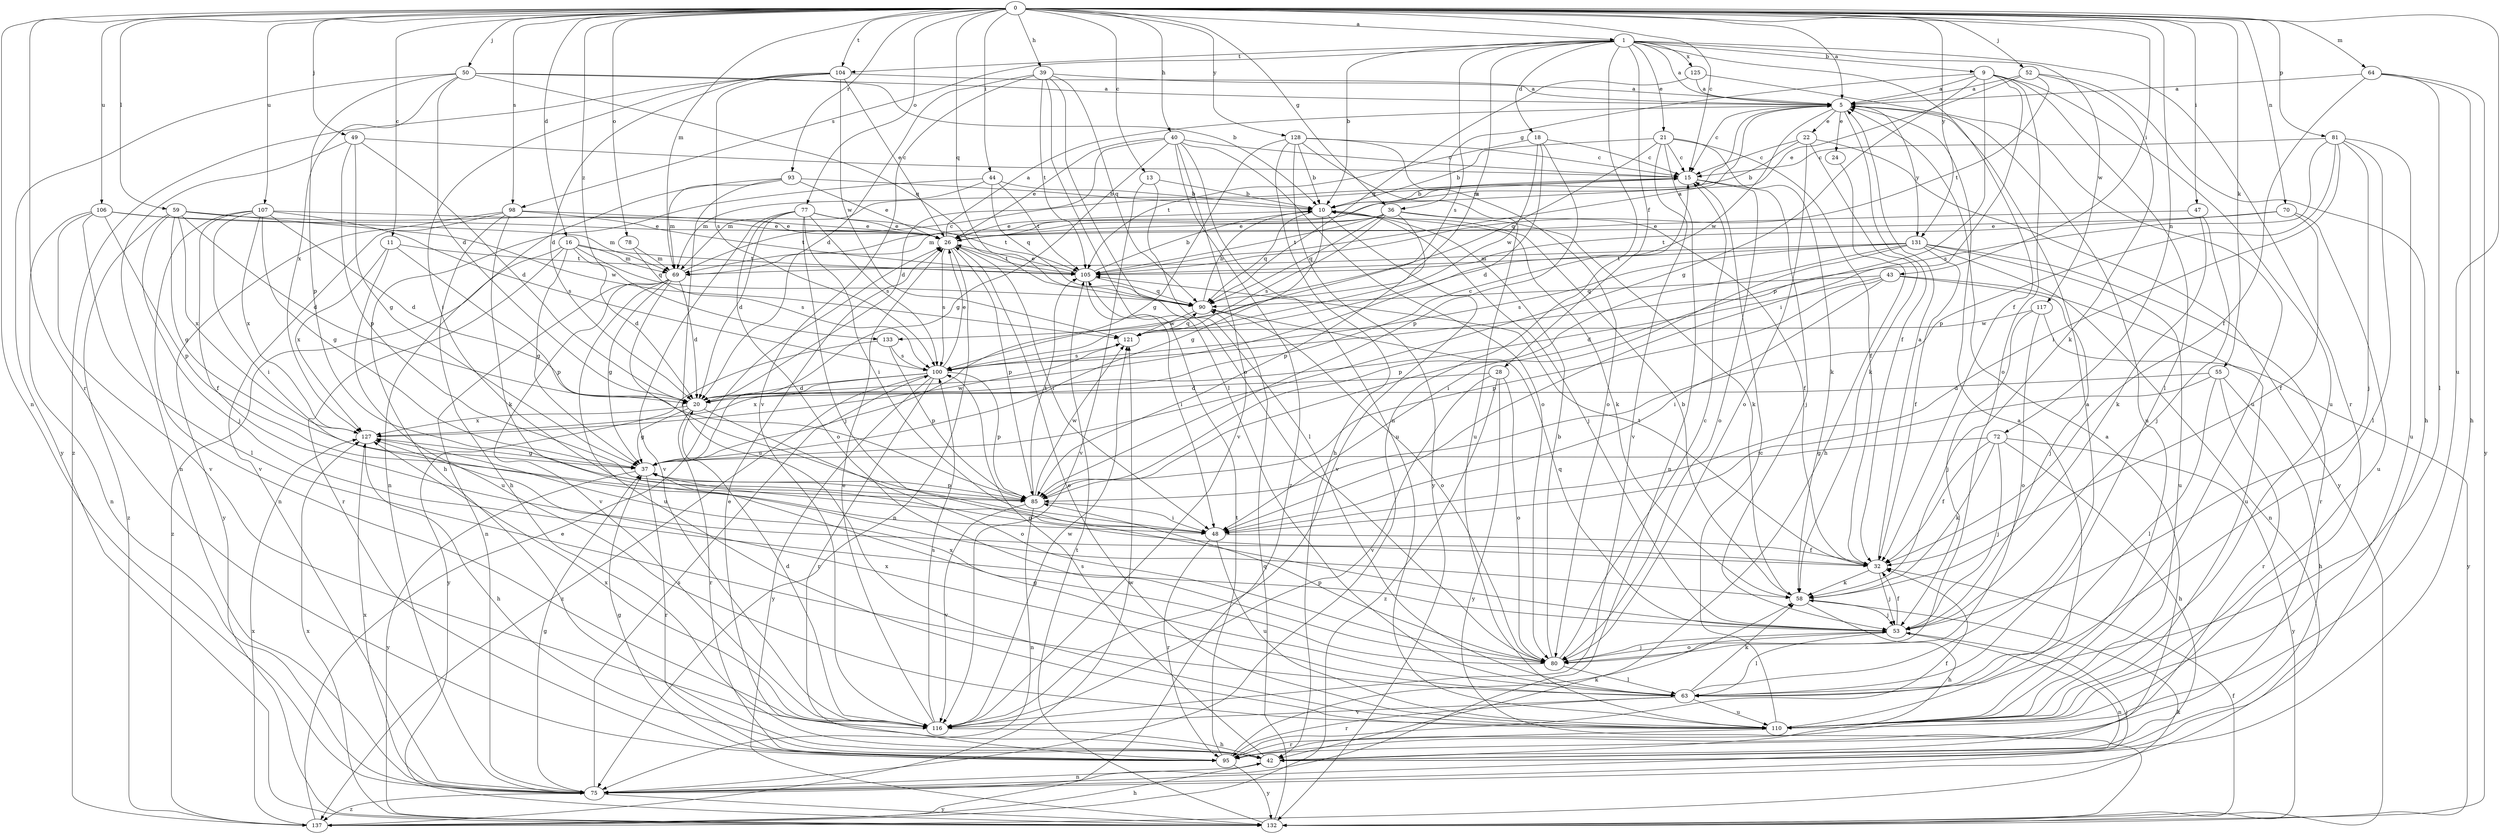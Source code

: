 strict digraph  {
0;
1;
5;
9;
10;
11;
13;
15;
16;
18;
20;
21;
22;
24;
26;
28;
32;
36;
37;
39;
40;
42;
43;
44;
47;
48;
49;
50;
52;
53;
55;
58;
59;
63;
64;
69;
70;
72;
75;
77;
78;
80;
81;
85;
90;
93;
95;
98;
100;
104;
105;
106;
107;
110;
116;
117;
121;
125;
127;
128;
131;
132;
133;
137;
0 -> 1  [label=a];
0 -> 5  [label=a];
0 -> 11  [label=c];
0 -> 13  [label=c];
0 -> 15  [label=c];
0 -> 16  [label=d];
0 -> 36  [label=g];
0 -> 39  [label=h];
0 -> 40  [label=h];
0 -> 43  [label=i];
0 -> 44  [label=i];
0 -> 47  [label=i];
0 -> 49  [label=j];
0 -> 50  [label=j];
0 -> 52  [label=j];
0 -> 55  [label=k];
0 -> 59  [label=l];
0 -> 64  [label=m];
0 -> 69  [label=m];
0 -> 70  [label=n];
0 -> 72  [label=n];
0 -> 75  [label=n];
0 -> 77  [label=o];
0 -> 78  [label=o];
0 -> 81  [label=p];
0 -> 90  [label=q];
0 -> 93  [label=r];
0 -> 95  [label=r];
0 -> 98  [label=s];
0 -> 104  [label=t];
0 -> 106  [label=u];
0 -> 107  [label=u];
0 -> 110  [label=u];
0 -> 128  [label=y];
0 -> 131  [label=y];
0 -> 133  [label=z];
1 -> 5  [label=a];
1 -> 9  [label=b];
1 -> 10  [label=b];
1 -> 18  [label=d];
1 -> 21  [label=e];
1 -> 28  [label=f];
1 -> 32  [label=f];
1 -> 75  [label=n];
1 -> 95  [label=r];
1 -> 98  [label=s];
1 -> 100  [label=s];
1 -> 104  [label=t];
1 -> 117  [label=w];
1 -> 125  [label=x];
1 -> 133  [label=z];
5 -> 15  [label=c];
5 -> 22  [label=e];
5 -> 24  [label=e];
5 -> 32  [label=f];
5 -> 69  [label=m];
5 -> 110  [label=u];
5 -> 121  [label=w];
5 -> 131  [label=y];
9 -> 5  [label=a];
9 -> 36  [label=g];
9 -> 37  [label=g];
9 -> 48  [label=i];
9 -> 63  [label=l];
9 -> 80  [label=o];
9 -> 85  [label=p];
9 -> 110  [label=u];
10 -> 26  [label=e];
10 -> 37  [label=g];
10 -> 53  [label=j];
10 -> 58  [label=k];
10 -> 90  [label=q];
10 -> 116  [label=v];
11 -> 85  [label=p];
11 -> 105  [label=t];
11 -> 110  [label=u];
11 -> 127  [label=x];
13 -> 10  [label=b];
13 -> 63  [label=l];
13 -> 116  [label=v];
15 -> 10  [label=b];
15 -> 53  [label=j];
15 -> 69  [label=m];
15 -> 80  [label=o];
16 -> 20  [label=d];
16 -> 37  [label=g];
16 -> 69  [label=m];
16 -> 90  [label=q];
16 -> 95  [label=r];
16 -> 105  [label=t];
16 -> 137  [label=z];
18 -> 15  [label=c];
18 -> 20  [label=d];
18 -> 85  [label=p];
18 -> 105  [label=t];
18 -> 121  [label=w];
20 -> 15  [label=c];
20 -> 37  [label=g];
20 -> 80  [label=o];
20 -> 95  [label=r];
20 -> 127  [label=x];
21 -> 10  [label=b];
21 -> 15  [label=c];
21 -> 32  [label=f];
21 -> 58  [label=k];
21 -> 75  [label=n];
21 -> 90  [label=q];
21 -> 116  [label=v];
22 -> 10  [label=b];
22 -> 15  [label=c];
22 -> 58  [label=k];
22 -> 80  [label=o];
22 -> 132  [label=y];
24 -> 42  [label=h];
26 -> 5  [label=a];
26 -> 48  [label=i];
26 -> 75  [label=n];
26 -> 85  [label=p];
26 -> 100  [label=s];
26 -> 105  [label=t];
28 -> 20  [label=d];
28 -> 80  [label=o];
28 -> 116  [label=v];
28 -> 132  [label=y];
28 -> 137  [label=z];
32 -> 5  [label=a];
32 -> 37  [label=g];
32 -> 53  [label=j];
32 -> 58  [label=k];
32 -> 105  [label=t];
36 -> 26  [label=e];
36 -> 32  [label=f];
36 -> 58  [label=k];
36 -> 69  [label=m];
36 -> 85  [label=p];
36 -> 90  [label=q];
36 -> 100  [label=s];
36 -> 105  [label=t];
37 -> 85  [label=p];
37 -> 95  [label=r];
37 -> 132  [label=y];
39 -> 5  [label=a];
39 -> 20  [label=d];
39 -> 63  [label=l];
39 -> 80  [label=o];
39 -> 90  [label=q];
39 -> 105  [label=t];
39 -> 116  [label=v];
40 -> 15  [label=c];
40 -> 20  [label=d];
40 -> 26  [label=e];
40 -> 37  [label=g];
40 -> 80  [label=o];
40 -> 110  [label=u];
40 -> 116  [label=v];
40 -> 137  [label=z];
42 -> 5  [label=a];
42 -> 26  [label=e];
42 -> 75  [label=n];
42 -> 100  [label=s];
43 -> 20  [label=d];
43 -> 48  [label=i];
43 -> 53  [label=j];
43 -> 85  [label=p];
43 -> 90  [label=q];
43 -> 110  [label=u];
44 -> 10  [label=b];
44 -> 42  [label=h];
44 -> 69  [label=m];
44 -> 90  [label=q];
44 -> 105  [label=t];
47 -> 26  [label=e];
47 -> 53  [label=j];
47 -> 58  [label=k];
48 -> 32  [label=f];
48 -> 95  [label=r];
48 -> 110  [label=u];
49 -> 15  [label=c];
49 -> 20  [label=d];
49 -> 37  [label=g];
49 -> 75  [label=n];
49 -> 85  [label=p];
50 -> 5  [label=a];
50 -> 10  [label=b];
50 -> 20  [label=d];
50 -> 85  [label=p];
50 -> 90  [label=q];
50 -> 127  [label=x];
50 -> 132  [label=y];
52 -> 5  [label=a];
52 -> 26  [label=e];
52 -> 42  [label=h];
52 -> 58  [label=k];
52 -> 105  [label=t];
53 -> 32  [label=f];
53 -> 63  [label=l];
53 -> 75  [label=n];
53 -> 80  [label=o];
53 -> 90  [label=q];
55 -> 20  [label=d];
55 -> 42  [label=h];
55 -> 48  [label=i];
55 -> 63  [label=l];
55 -> 95  [label=r];
58 -> 10  [label=b];
58 -> 42  [label=h];
58 -> 53  [label=j];
59 -> 20  [label=d];
59 -> 26  [label=e];
59 -> 37  [label=g];
59 -> 53  [label=j];
59 -> 121  [label=w];
59 -> 127  [label=x];
59 -> 137  [label=z];
63 -> 5  [label=a];
63 -> 37  [label=g];
63 -> 58  [label=k];
63 -> 95  [label=r];
63 -> 110  [label=u];
63 -> 116  [label=v];
63 -> 127  [label=x];
64 -> 5  [label=a];
64 -> 32  [label=f];
64 -> 42  [label=h];
64 -> 63  [label=l];
64 -> 132  [label=y];
69 -> 15  [label=c];
69 -> 20  [label=d];
69 -> 37  [label=g];
69 -> 48  [label=i];
69 -> 75  [label=n];
69 -> 110  [label=u];
69 -> 116  [label=v];
70 -> 26  [label=e];
70 -> 32  [label=f];
70 -> 105  [label=t];
70 -> 110  [label=u];
72 -> 32  [label=f];
72 -> 37  [label=g];
72 -> 42  [label=h];
72 -> 53  [label=j];
72 -> 58  [label=k];
72 -> 132  [label=y];
75 -> 37  [label=g];
75 -> 53  [label=j];
75 -> 100  [label=s];
75 -> 127  [label=x];
75 -> 132  [label=y];
75 -> 137  [label=z];
77 -> 20  [label=d];
77 -> 26  [label=e];
77 -> 48  [label=i];
77 -> 53  [label=j];
77 -> 80  [label=o];
77 -> 100  [label=s];
77 -> 105  [label=t];
77 -> 116  [label=v];
78 -> 69  [label=m];
78 -> 100  [label=s];
80 -> 10  [label=b];
80 -> 15  [label=c];
80 -> 53  [label=j];
80 -> 63  [label=l];
80 -> 85  [label=p];
80 -> 127  [label=x];
81 -> 15  [label=c];
81 -> 48  [label=i];
81 -> 53  [label=j];
81 -> 63  [label=l];
81 -> 85  [label=p];
81 -> 100  [label=s];
81 -> 110  [label=u];
85 -> 48  [label=i];
85 -> 75  [label=n];
85 -> 105  [label=t];
85 -> 116  [label=v];
85 -> 121  [label=w];
90 -> 10  [label=b];
90 -> 80  [label=o];
90 -> 121  [label=w];
93 -> 10  [label=b];
93 -> 26  [label=e];
93 -> 69  [label=m];
93 -> 75  [label=n];
93 -> 110  [label=u];
95 -> 32  [label=f];
95 -> 37  [label=g];
95 -> 58  [label=k];
95 -> 105  [label=t];
95 -> 132  [label=y];
98 -> 26  [label=e];
98 -> 42  [label=h];
98 -> 58  [label=k];
98 -> 75  [label=n];
98 -> 105  [label=t];
98 -> 132  [label=y];
100 -> 20  [label=d];
100 -> 26  [label=e];
100 -> 85  [label=p];
100 -> 95  [label=r];
100 -> 127  [label=x];
100 -> 132  [label=y];
100 -> 137  [label=z];
104 -> 5  [label=a];
104 -> 20  [label=d];
104 -> 26  [label=e];
104 -> 48  [label=i];
104 -> 100  [label=s];
104 -> 121  [label=w];
104 -> 137  [label=z];
105 -> 5  [label=a];
105 -> 10  [label=b];
105 -> 26  [label=e];
105 -> 48  [label=i];
105 -> 90  [label=q];
106 -> 26  [label=e];
106 -> 63  [label=l];
106 -> 69  [label=m];
106 -> 75  [label=n];
106 -> 85  [label=p];
106 -> 116  [label=v];
107 -> 20  [label=d];
107 -> 26  [label=e];
107 -> 32  [label=f];
107 -> 37  [label=g];
107 -> 48  [label=i];
107 -> 100  [label=s];
107 -> 116  [label=v];
107 -> 127  [label=x];
110 -> 5  [label=a];
110 -> 15  [label=c];
110 -> 26  [label=e];
110 -> 95  [label=r];
116 -> 20  [label=d];
116 -> 26  [label=e];
116 -> 42  [label=h];
116 -> 100  [label=s];
116 -> 121  [label=w];
116 -> 127  [label=x];
117 -> 53  [label=j];
117 -> 80  [label=o];
117 -> 121  [label=w];
117 -> 132  [label=y];
121 -> 90  [label=q];
121 -> 100  [label=s];
125 -> 5  [label=a];
125 -> 90  [label=q];
125 -> 110  [label=u];
127 -> 37  [label=g];
127 -> 42  [label=h];
127 -> 121  [label=w];
128 -> 10  [label=b];
128 -> 15  [label=c];
128 -> 37  [label=g];
128 -> 42  [label=h];
128 -> 80  [label=o];
128 -> 110  [label=u];
128 -> 132  [label=y];
131 -> 32  [label=f];
131 -> 48  [label=i];
131 -> 69  [label=m];
131 -> 75  [label=n];
131 -> 85  [label=p];
131 -> 95  [label=r];
131 -> 100  [label=s];
131 -> 105  [label=t];
131 -> 110  [label=u];
132 -> 32  [label=f];
132 -> 90  [label=q];
132 -> 105  [label=t];
132 -> 127  [label=x];
133 -> 85  [label=p];
133 -> 100  [label=s];
133 -> 132  [label=y];
137 -> 26  [label=e];
137 -> 42  [label=h];
137 -> 58  [label=k];
137 -> 121  [label=w];
137 -> 127  [label=x];
}
